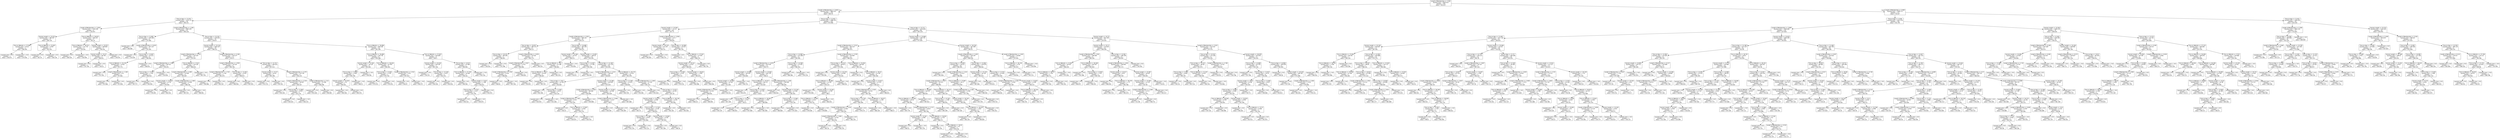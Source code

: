 digraph Tree {
node [shape=box, fontname="helvetica"] ;
edge [fontname="helvetica"] ;
0 [label="Length of Membership <= 3.591\nsquared_error = 6262.812\nsamples = 350\nvalue = 501.617"] ;
1 [label="Length of Membership <= 2.626\nsquared_error = 3681.612\nsamples = 179\nvalue = 449.79"] ;
0 -> 1 [labeldistance=2.5, labelangle=45, headlabel="True"] ;
2 [label="Time on App <= 11.031\nsquared_error = 3120.135\nsamples = 50\nvalue = 390.151"] ;
1 -> 2 ;
3 [label="Length of Membership <= 1.876\nsquared_error = 1318.394\nsamples = 9\nvalue = 316.957"] ;
2 -> 3 ;
4 [label="Session Length <= 33.252\nsquared_error = 386.597\nsamples = 4\nvalue = 284.729"] ;
3 -> 4 ;
5 [label="Time on Website <= 37.468\nsquared_error = 92.62\nsamples = 2\nvalue = 266.295"] ;
4 -> 5 ;
6 [label="squared_error = 0.0\nsamples = 1\nvalue = 256.671"] ;
5 -> 6 ;
7 [label="squared_error = -0.0\nsamples = 1\nvalue = 275.918"] ;
5 -> 7 ;
8 [label="Time on Website <= 35.907\nsquared_error = 0.947\nsamples = 2\nvalue = 303.163"] ;
4 -> 8 ;
9 [label="squared_error = 0.0\nsamples = 1\nvalue = 302.19"] ;
8 -> 9 ;
10 [label="squared_error = 0.0\nsamples = 1\nvalue = 304.136"] ;
8 -> 10 ;
11 [label="Time on Website <= 36.815\nsquared_error = 568.143\nsamples = 5\nvalue = 342.74"] ;
3 -> 11 ;
12 [label="Time on Website <= 36.251\nsquared_error = 121.735\nsamples = 2\nvalue = 319.561"] ;
11 -> 12 ;
13 [label="squared_error = 0.0\nsamples = 1\nvalue = 308.528"] ;
12 -> 13 ;
14 [label="squared_error = -0.0\nsamples = 1\nvalue = 330.594"] ;
12 -> 14 ;
15 [label="Session Length <= 32.971\nsquared_error = 268.804\nsamples = 3\nvalue = 358.192"] ;
11 -> 15 ;
16 [label="Session Length <= 32.21\nsquared_error = 94.705\nsamples = 2\nvalue = 348.051"] ;
15 -> 16 ;
17 [label="squared_error = 0.0\nsamples = 1\nvalue = 357.783"] ;
16 -> 17 ;
18 [label="squared_error = 0.0\nsamples = 1\nvalue = 338.32"] ;
16 -> 18 ;
19 [label="squared_error = 0.0\nsamples = 1\nvalue = 378.474"] ;
15 -> 19 ;
20 [label="Length of Membership <= 1.295\nsquared_error = 2081.493\nsamples = 41\nvalue = 406.218"] ;
2 -> 20 ;
21 [label="Time on App <= 11.883\nsquared_error = 1305.685\nsamples = 6\nvalue = 337.082"] ;
20 -> 21 ;
22 [label="squared_error = 0.0\nsamples = 1\nvalue = 266.086"] ;
21 -> 22 ;
23 [label="Length of Membership <= 0.619\nsquared_error = 357.125\nsamples = 5\nvalue = 351.281"] ;
21 -> 23 ;
24 [label="squared_error = 0.0\nsamples = 1\nvalue = 314.439"] ;
23 -> 24 ;
25 [label="Time on App <= 12.847\nsquared_error = 22.223\nsamples = 4\nvalue = 360.492"] ;
23 -> 25 ;
26 [label="Time on Website <= 35.536\nsquared_error = 0.016\nsamples = 3\nvalue = 357.771"] ;
25 -> 26 ;
27 [label="squared_error = 0.0\nsamples = 1\nvalue = 357.591"] ;
26 -> 27 ;
28 [label="Length of Membership <= 1.184\nsquared_error = 0.0\nsamples = 2\nvalue = 357.861"] ;
26 -> 28 ;
29 [label="squared_error = 0.0\nsamples = 1\nvalue = 357.864"] ;
28 -> 29 ;
30 [label="squared_error = 0.0\nsamples = 1\nvalue = 357.858"] ;
28 -> 30 ;
31 [label="squared_error = 0.0\nsamples = 1\nvalue = 368.655"] ;
25 -> 31 ;
32 [label="Time on App <= 12.218\nsquared_error = 1254.641\nsamples = 35\nvalue = 418.07"] ;
20 -> 32 ;
33 [label="Session Length <= 33.116\nsquared_error = 1065.527\nsamples = 19\nvalue = 398.512"] ;
32 -> 33 ;
34 [label="Length of Membership <= 2.122\nsquared_error = 710.347\nsamples = 8\nvalue = 370.107"] ;
33 -> 34 ;
35 [label="Length of Membership <= 1.966\nsquared_error = 187.611\nsamples = 3\nvalue = 339.255"] ;
34 -> 35 ;
36 [label="Time on App <= 11.837\nsquared_error = 1.301\nsamples = 2\nvalue = 348.918"] ;
35 -> 36 ;
37 [label="squared_error = 0.0\nsamples = 1\nvalue = 347.777"] ;
36 -> 37 ;
38 [label="squared_error = 0.0\nsamples = 1\nvalue = 350.058"] ;
36 -> 38 ;
39 [label="squared_error = -0.0\nsamples = 1\nvalue = 319.929"] ;
35 -> 39 ;
40 [label="Time on Website <= 37.62\nsquared_error = 110.192\nsamples = 5\nvalue = 388.619"] ;
34 -> 40 ;
41 [label="Length of Membership <= 2.289\nsquared_error = 23.904\nsamples = 4\nvalue = 383.847"] ;
40 -> 41 ;
42 [label="Session Length <= 32.619\nsquared_error = 8.759\nsamples = 2\nvalue = 379.456"] ;
41 -> 42 ;
43 [label="squared_error = 0.0\nsamples = 1\nvalue = 376.497"] ;
42 -> 43 ;
44 [label="squared_error = 0.0\nsamples = 1\nvalue = 382.416"] ;
42 -> 44 ;
45 [label="Length of Membership <= 2.485\nsquared_error = 0.494\nsamples = 2\nvalue = 388.238"] ;
41 -> 45 ;
46 [label="squared_error = 0.0\nsamples = 1\nvalue = 387.535"] ;
45 -> 46 ;
47 [label="squared_error = -0.0\nsamples = 1\nvalue = 388.941"] ;
45 -> 47 ;
48 [label="squared_error = -0.0\nsamples = 1\nvalue = 407.705"] ;
40 -> 48 ;
49 [label="Length of Membership <= 2.106\nsquared_error = 310.277\nsamples = 11\nvalue = 419.17"] ;
33 -> 49 ;
50 [label="Length of Membership <= 1.954\nsquared_error = 14.218\nsamples = 4\nvalue = 404.746"] ;
49 -> 50 ;
51 [label="Length of Membership <= 1.722\nsquared_error = 1.192\nsamples = 2\nvalue = 401.075"] ;
50 -> 51 ;
52 [label="squared_error = 0.0\nsamples = 1\nvalue = 399.984"] ;
51 -> 52 ;
53 [label="squared_error = 0.0\nsamples = 1\nvalue = 402.167"] ;
51 -> 53 ;
54 [label="Time on App <= 11.452\nsquared_error = 0.293\nsamples = 2\nvalue = 408.417"] ;
50 -> 54 ;
55 [label="squared_error = 0.0\nsamples = 1\nvalue = 408.958"] ;
54 -> 55 ;
56 [label="squared_error = 0.0\nsamples = 1\nvalue = 407.876"] ;
54 -> 56 ;
57 [label="Time on App <= 11.311\nsquared_error = 292.632\nsamples = 7\nvalue = 427.413"] ;
49 -> 57 ;
58 [label="Session Length <= 33.37\nsquared_error = 63.61\nsamples = 2\nvalue = 405.396"] ;
57 -> 58 ;
59 [label="squared_error = 0.0\nsamples = 1\nvalue = 413.372"] ;
58 -> 59 ;
60 [label="squared_error = 0.0\nsamples = 1\nvalue = 397.421"] ;
58 -> 60 ;
61 [label="Length of Membership <= 2.375\nsquared_error = 112.792\nsamples = 5\nvalue = 436.219"] ;
57 -> 61 ;
62 [label="Length of Membership <= 2.154\nsquared_error = 18.497\nsamples = 3\nvalue = 428.167"] ;
61 -> 62 ;
63 [label="squared_error = 0.0\nsamples = 1\nvalue = 434.144"] ;
62 -> 63 ;
64 [label="Time on App <= 11.882\nsquared_error = 0.952\nsamples = 2\nvalue = 425.179"] ;
62 -> 64 ;
65 [label="squared_error = 0.0\nsamples = 1\nvalue = 424.203"] ;
64 -> 65 ;
66 [label="squared_error = -0.0\nsamples = 1\nvalue = 426.155"] ;
64 -> 66 ;
67 [label="Length of Membership <= 2.52\nsquared_error = 11.096\nsamples = 2\nvalue = 448.298"] ;
61 -> 67 ;
68 [label="squared_error = 0.0\nsamples = 1\nvalue = 451.629"] ;
67 -> 68 ;
69 [label="squared_error = 0.0\nsamples = 1\nvalue = 444.967"] ;
67 -> 69 ;
70 [label="Time on Website <= 36.896\nsquared_error = 485.638\nsamples = 16\nvalue = 441.294"] ;
32 -> 70 ;
71 [label="Time on Website <= 36.489\nsquared_error = 156.778\nsamples = 8\nvalue = 454.288"] ;
70 -> 71 ;
72 [label="Session Length <= 33.344\nsquared_error = 18.124\nsamples = 4\nvalue = 443.483"] ;
71 -> 72 ;
73 [label="Time on App <= 13.063\nsquared_error = 2.992\nsamples = 3\nvalue = 445.784"] ;
72 -> 73 ;
74 [label="Session Length <= 32.419\nsquared_error = 0.0\nsamples = 2\nvalue = 444.561"] ;
73 -> 74 ;
75 [label="squared_error = 0.0\nsamples = 1\nvalue = 444.546"] ;
74 -> 75 ;
76 [label="squared_error = 0.0\nsamples = 1\nvalue = 444.576"] ;
74 -> 76 ;
77 [label="squared_error = -0.0\nsamples = 1\nvalue = 448.23"] ;
73 -> 77 ;
78 [label="squared_error = -0.0\nsamples = 1\nvalue = 436.581"] ;
72 -> 78 ;
79 [label="Time on Website <= 36.636\nsquared_error = 61.943\nsamples = 4\nvalue = 465.093"] ;
71 -> 79 ;
80 [label="Time on App <= 13.026\nsquared_error = 5.334\nsamples = 2\nvalue = 472.762"] ;
79 -> 80 ;
81 [label="squared_error = 0.0\nsamples = 1\nvalue = 475.072"] ;
80 -> 81 ;
82 [label="squared_error = 0.0\nsamples = 1\nvalue = 470.453"] ;
80 -> 82 ;
83 [label="Length of Membership <= 2.352\nsquared_error = 0.91\nsamples = 2\nvalue = 457.423"] ;
79 -> 83 ;
84 [label="squared_error = 0.0\nsamples = 1\nvalue = 456.47"] ;
83 -> 84 ;
85 [label="squared_error = -0.0\nsamples = 1\nvalue = 458.377"] ;
83 -> 85 ;
86 [label="Time on Website <= 37.403\nsquared_error = 476.809\nsamples = 8\nvalue = 428.3"] ;
70 -> 86 ;
87 [label="Session Length <= 32.078\nsquared_error = 476.387\nsamples = 3\nvalue = 407.146"] ;
86 -> 87 ;
88 [label="squared_error = 0.0\nsamples = 1\nvalue = 376.337"] ;
87 -> 88 ;
89 [label="Time on App <= 12.326\nsquared_error = 2.672\nsamples = 2\nvalue = 422.551"] ;
87 -> 89 ;
90 [label="squared_error = 0.0\nsamples = 1\nvalue = 424.185"] ;
89 -> 90 ;
91 [label="squared_error = 0.0\nsamples = 1\nvalue = 420.916"] ;
89 -> 91 ;
92 [label="Time on App <= 14.19\nsquared_error = 47.484\nsamples = 5\nvalue = 440.992"] ;
86 -> 92 ;
93 [label="Time on Website <= 37.704\nsquared_error = 19.284\nsamples = 4\nvalue = 438.161"] ;
92 -> 93 ;
94 [label="squared_error = 0.0\nsamples = 1\nvalue = 444.582"] ;
93 -> 94 ;
95 [label="Session Length <= 33.81\nsquared_error = 7.388\nsamples = 3\nvalue = 436.021"] ;
93 -> 95 ;
96 [label="Time on App <= 13.522\nsquared_error = 1.637\nsamples = 2\nvalue = 437.795"] ;
95 -> 96 ;
97 [label="squared_error = 0.0\nsamples = 1\nvalue = 436.516"] ;
96 -> 97 ;
98 [label="squared_error = -0.0\nsamples = 1\nvalue = 439.075"] ;
96 -> 98 ;
99 [label="squared_error = 0.0\nsamples = 1\nvalue = 432.472"] ;
95 -> 99 ;
100 [label="squared_error = -0.0\nsamples = 1\nvalue = 452.316"] ;
92 -> 100 ;
101 [label="Time on App <= 11.651\nsquared_error = 1986.281\nsamples = 129\nvalue = 472.906"] ;
1 -> 101 ;
102 [label="Session Length <= 33.592\nsquared_error = 731.41\nsamples = 40\nvalue = 427.71"] ;
101 -> 102 ;
103 [label="Length of Membership <= 2.923\nsquared_error = 568.102\nsamples = 32\nvalue = 420.137"] ;
102 -> 103 ;
104 [label="Time on App <= 10.873\nsquared_error = 366.723\nsamples = 6\nvalue = 390.517"] ;
103 -> 104 ;
105 [label="Time on App <= 10.315\nsquared_error = 88.199\nsamples = 2\nvalue = 366.007"] ;
104 -> 105 ;
106 [label="squared_error = 0.0\nsamples = 1\nvalue = 356.616"] ;
105 -> 106 ;
107 [label="squared_error = 0.0\nsamples = 1\nvalue = 375.398"] ;
105 -> 107 ;
108 [label="Length of Membership <= 2.874\nsquared_error = 55.416\nsamples = 4\nvalue = 402.773"] ;
104 -> 108 ;
109 [label="Length of Membership <= 2.827\nsquared_error = 2.551\nsamples = 3\nvalue = 406.996"] ;
108 -> 109 ;
110 [label="Length of Membership <= 2.782\nsquared_error = 0.291\nsamples = 2\nvalue = 408.081"] ;
109 -> 110 ;
111 [label="squared_error = 0.0\nsamples = 1\nvalue = 408.62"] ;
110 -> 111 ;
112 [label="squared_error = -0.0\nsamples = 1\nvalue = 407.542"] ;
110 -> 112 ;
113 [label="squared_error = 0.0\nsamples = 1\nvalue = 404.825"] ;
109 -> 113 ;
114 [label="squared_error = 0.0\nsamples = 1\nvalue = 390.103"] ;
108 -> 114 ;
115 [label="Time on App <= 10.488\nsquared_error = 365.393\nsamples = 26\nvalue = 426.972"] ;
103 -> 115 ;
116 [label="Session Length <= 33.166\nsquared_error = 74.572\nsamples = 4\nvalue = 398.213"] ;
115 -> 116 ;
117 [label="Time on Website <= 38.7\nsquared_error = 31.198\nsamples = 3\nvalue = 394.083"] ;
116 -> 117 ;
118 [label="Time on Website <= 36.6\nsquared_error = 10.563\nsamples = 2\nvalue = 390.607"] ;
117 -> 118 ;
119 [label="squared_error = 0.0\nsamples = 1\nvalue = 393.857"] ;
118 -> 119 ;
120 [label="squared_error = 0.0\nsamples = 1\nvalue = 387.357"] ;
118 -> 120 ;
121 [label="squared_error = 0.0\nsamples = 1\nvalue = 401.033"] ;
117 -> 121 ;
122 [label="squared_error = -0.0\nsamples = 1\nvalue = 410.603"] ;
116 -> 122 ;
123 [label="Session Length <= 31.605\nsquared_error = 240.54\nsamples = 22\nvalue = 432.201"] ;
115 -> 123 ;
124 [label="Time on App <= 11.097\nsquared_error = 77.196\nsamples = 2\nvalue = 401.284"] ;
123 -> 124 ;
125 [label="squared_error = 0.0\nsamples = 1\nvalue = 410.07"] ;
124 -> 125 ;
126 [label="squared_error = 0.0\nsamples = 1\nvalue = 392.497"] ;
124 -> 126 ;
127 [label="Time on App <= 11.109\nsquared_error = 151.724\nsamples = 20\nvalue = 435.293"] ;
123 -> 127 ;
128 [label="Length of Membership <= 3.251\nsquared_error = 136.432\nsamples = 10\nvalue = 428.607"] ;
127 -> 128 ;
129 [label="Time on App <= 10.8\nsquared_error = 15.585\nsamples = 3\nvalue = 416.867"] ;
128 -> 129 ;
130 [label="squared_error = 0.0\nsamples = 1\nvalue = 422.369"] ;
129 -> 130 ;
131 [label="Time on App <= 11.002\nsquared_error = 0.672\nsamples = 2\nvalue = 414.116"] ;
129 -> 131 ;
132 [label="squared_error = 0.0\nsamples = 1\nvalue = 414.935"] ;
131 -> 132 ;
133 [label="squared_error = -0.0\nsamples = 1\nvalue = 413.296"] ;
131 -> 133 ;
134 [label="Session Length <= 32.399\nsquared_error = 103.829\nsamples = 7\nvalue = 433.639"] ;
128 -> 134 ;
135 [label="Length of Membership <= 3.561\nsquared_error = 64.408\nsamples = 4\nvalue = 426.896"] ;
134 -> 135 ;
136 [label="Length of Membership <= 3.46\nsquared_error = 9.59\nsamples = 3\nvalue = 422.529"] ;
135 -> 136 ;
137 [label="squared_error = 0.0\nsamples = 1\nvalue = 418.15"] ;
136 -> 137 ;
138 [label="Time on Website <= 37.847\nsquared_error = 0.002\nsamples = 2\nvalue = 424.719"] ;
136 -> 138 ;
139 [label="squared_error = 0.0\nsamples = 1\nvalue = 424.675"] ;
138 -> 139 ;
140 [label="squared_error = -0.0\nsamples = 1\nvalue = 424.763"] ;
138 -> 140 ;
141 [label="squared_error = -0.0\nsamples = 1\nvalue = 439.998"] ;
135 -> 141 ;
142 [label="Session Length <= 33.441\nsquared_error = 14.946\nsamples = 3\nvalue = 442.629"] ;
134 -> 142 ;
143 [label="Length of Membership <= 3.449\nsquared_error = 3.227\nsamples = 2\nvalue = 440.1"] ;
142 -> 143 ;
144 [label="squared_error = 0.0\nsamples = 1\nvalue = 438.304"] ;
143 -> 144 ;
145 [label="squared_error = 0.0\nsamples = 1\nvalue = 441.897"] ;
143 -> 145 ;
146 [label="squared_error = -0.0\nsamples = 1\nvalue = 447.688"] ;
142 -> 146 ;
147 [label="Time on Website <= 36.774\nsquared_error = 77.615\nsamples = 10\nvalue = 441.979"] ;
127 -> 147 ;
148 [label="Time on App <= 11.549\nsquared_error = 15.025\nsamples = 2\nvalue = 428.605"] ;
147 -> 148 ;
149 [label="squared_error = 0.0\nsamples = 1\nvalue = 424.729"] ;
148 -> 149 ;
150 [label="squared_error = 0.0\nsamples = 1\nvalue = 432.481"] ;
148 -> 150 ;
151 [label="Length of Membership <= 2.945\nsquared_error = 37.367\nsamples = 8\nvalue = 445.323"] ;
147 -> 151 ;
152 [label="squared_error = 0.0\nsamples = 1\nvalue = 431.618"] ;
151 -> 152 ;
153 [label="Time on App <= 11.611\nsquared_error = 12.041\nsamples = 7\nvalue = 447.28"] ;
151 -> 153 ;
154 [label="Session Length <= 32.073\nsquared_error = 6.008\nsamples = 5\nvalue = 449.032"] ;
153 -> 154 ;
155 [label="squared_error = 0.0\nsamples = 1\nvalue = 445.75"] ;
154 -> 155 ;
156 [label="Time on App <= 11.528\nsquared_error = 4.144\nsamples = 4\nvalue = 449.852"] ;
154 -> 156 ;
157 [label="Time on App <= 11.348\nsquared_error = 0.075\nsamples = 2\nvalue = 451.849"] ;
156 -> 157 ;
158 [label="squared_error = 0.0\nsamples = 1\nvalue = 451.576"] ;
157 -> 158 ;
159 [label="squared_error = 0.0\nsamples = 1\nvalue = 452.123"] ;
157 -> 159 ;
160 [label="Session Length <= 32.682\nsquared_error = 0.236\nsamples = 2\nvalue = 447.855"] ;
156 -> 160 ;
161 [label="squared_error = 0.0\nsamples = 1\nvalue = 447.369"] ;
160 -> 161 ;
162 [label="squared_error = 0.0\nsamples = 1\nvalue = 448.34"] ;
160 -> 162 ;
163 [label="Time on Website <= 38.138\nsquared_error = 0.291\nsamples = 2\nvalue = 442.902"] ;
153 -> 163 ;
164 [label="squared_error = 0.0\nsamples = 1\nvalue = 442.363"] ;
163 -> 164 ;
165 [label="squared_error = 0.0\nsamples = 1\nvalue = 443.442"] ;
163 -> 165 ;
166 [label="Length of Membership <= 3.056\nsquared_error = 237.7\nsamples = 8\nvalue = 458.001"] ;
102 -> 166 ;
167 [label="Session Length <= 34.119\nsquared_error = 63.139\nsamples = 2\nvalue = 434.721"] ;
166 -> 167 ;
168 [label="squared_error = 0.0\nsamples = 1\nvalue = 442.667"] ;
167 -> 168 ;
169 [label="squared_error = 0.0\nsamples = 1\nvalue = 426.775"] ;
167 -> 169 ;
170 [label="Time on App <= 10.588\nsquared_error = 55.023\nsamples = 6\nvalue = 465.761"] ;
166 -> 170 ;
171 [label="squared_error = 0.0\nsamples = 1\nvalue = 453.17"] ;
170 -> 171 ;
172 [label="Time on Website <= 37.562\nsquared_error = 27.978\nsamples = 5\nvalue = 468.279"] ;
170 -> 172 ;
173 [label="Session Length <= 34.521\nsquared_error = 21.817\nsamples = 4\nvalue = 469.901"] ;
172 -> 173 ;
174 [label="Time on App <= 11.064\nsquared_error = 0.161\nsamples = 2\nvalue = 474.131"] ;
173 -> 174 ;
175 [label="squared_error = 0.0\nsamples = 1\nvalue = 473.729"] ;
174 -> 175 ;
176 [label="squared_error = -0.0\nsamples = 1\nvalue = 474.532"] ;
174 -> 176 ;
177 [label="Session Length <= 34.652\nsquared_error = 7.695\nsamples = 2\nvalue = 465.672"] ;
173 -> 177 ;
178 [label="squared_error = 0.0\nsamples = 1\nvalue = 462.898"] ;
177 -> 178 ;
179 [label="squared_error = 0.0\nsamples = 1\nvalue = 468.446"] ;
177 -> 179 ;
180 [label="squared_error = 0.0\nsamples = 1\nvalue = 461.791"] ;
172 -> 180 ;
181 [label="Time on App <= 12.711\nsquared_error = 1219.604\nsamples = 89\nvalue = 493.219"] ;
101 -> 181 ;
182 [label="Session Length <= 33.068\nsquared_error = 769.776\nsamples = 56\nvalue = 477.847"] ;
181 -> 182 ;
183 [label="Length of Membership <= 3.212\nsquared_error = 641.917\nsamples = 30\nvalue = 462.973"] ;
182 -> 183 ;
184 [label="Time on App <= 12.484\nsquared_error = 573.286\nsamples = 15\nvalue = 445.442"] ;
183 -> 184 ;
185 [label="Length of Membership <= 2.879\nsquared_error = 415.039\nsamples = 13\nvalue = 439.777"] ;
184 -> 185 ;
186 [label="Session Length <= 33.048\nsquared_error = 195.407\nsamples = 4\nvalue = 420.804"] ;
185 -> 186 ;
187 [label="Session Length <= 32.704\nsquared_error = 47.007\nsamples = 3\nvalue = 413.497"] ;
186 -> 187 ;
188 [label="Length of Membership <= 2.839\nsquared_error = 0.193\nsamples = 2\nvalue = 408.656"] ;
187 -> 188 ;
189 [label="squared_error = 0.0\nsamples = 1\nvalue = 408.217"] ;
188 -> 189 ;
190 [label="squared_error = 0.0\nsamples = 1\nvalue = 409.095"] ;
188 -> 190 ;
191 [label="squared_error = -0.0\nsamples = 1\nvalue = 423.18"] ;
187 -> 191 ;
192 [label="squared_error = -0.0\nsamples = 1\nvalue = 442.723"] ;
186 -> 192 ;
193 [label="Session Length <= 32.062\nsquared_error = 281.539\nsamples = 9\nvalue = 448.21"] ;
185 -> 193 ;
194 [label="Time on Website <= 35.917\nsquared_error = 69.151\nsamples = 4\nvalue = 433.467"] ;
193 -> 194 ;
195 [label="squared_error = 0.0\nsamples = 1\nvalue = 423.471"] ;
194 -> 195 ;
196 [label="Time on App <= 11.955\nsquared_error = 47.785\nsamples = 3\nvalue = 436.8"] ;
194 -> 196 ;
197 [label="squared_error = 0.0\nsamples = 1\nvalue = 427.199"] ;
196 -> 197 ;
198 [label="Time on App <= 12.279\nsquared_error = 2.551\nsamples = 2\nvalue = 441.6"] ;
196 -> 198 ;
199 [label="squared_error = 0.0\nsamples = 1\nvalue = 443.197"] ;
198 -> 199 ;
200 [label="squared_error = -0.0\nsamples = 1\nvalue = 440.003"] ;
198 -> 200 ;
201 [label="Length of Membership <= 2.98\nsquared_error = 138.468\nsamples = 5\nvalue = 460.004"] ;
193 -> 201 ;
202 [label="squared_error = 0.0\nsamples = 1\nvalue = 438.418"] ;
201 -> 202 ;
203 [label="Session Length <= 32.342\nsquared_error = 27.466\nsamples = 4\nvalue = 465.401"] ;
201 -> 203 ;
204 [label="Time on Website <= 36.063\nsquared_error = 7.945\nsamples = 2\nvalue = 460.666"] ;
203 -> 204 ;
205 [label="squared_error = 0.0\nsamples = 1\nvalue = 457.848"] ;
204 -> 205 ;
206 [label="squared_error = -0.0\nsamples = 1\nvalue = 463.485"] ;
204 -> 206 ;
207 [label="Time on App <= 11.946\nsquared_error = 2.153\nsamples = 2\nvalue = 470.136"] ;
203 -> 207 ;
208 [label="squared_error = 0.0\nsamples = 1\nvalue = 468.668"] ;
207 -> 208 ;
209 [label="squared_error = 0.0\nsamples = 1\nvalue = 471.603"] ;
207 -> 209 ;
210 [label="Time on App <= 12.548\nsquared_error = 37.505\nsamples = 2\nvalue = 482.263"] ;
184 -> 210 ;
211 [label="squared_error = 0.0\nsamples = 1\nvalue = 488.388"] ;
210 -> 211 ;
212 [label="squared_error = -0.0\nsamples = 1\nvalue = 476.139"] ;
210 -> 212 ;
213 [label="Length of Membership <= 3.378\nsquared_error = 95.904\nsamples = 15\nvalue = 480.503"] ;
183 -> 213 ;
214 [label="Time on App <= 12.213\nsquared_error = 60.873\nsamples = 6\nvalue = 473.582"] ;
213 -> 214 ;
215 [label="squared_error = 0.0\nsamples = 1\nvalue = 459.285"] ;
214 -> 215 ;
216 [label="Session Length <= 32.579\nsquared_error = 23.992\nsamples = 5\nvalue = 476.441"] ;
214 -> 216 ;
217 [label="Time on Website <= 36.066\nsquared_error = 12.281\nsamples = 4\nvalue = 478.323"] ;
216 -> 217 ;
218 [label="squared_error = 0.0\nsamples = 1\nvalue = 472.992"] ;
217 -> 218 ;
219 [label="Session Length <= 32.262\nsquared_error = 3.744\nsamples = 3\nvalue = 480.1"] ;
217 -> 219 ;
220 [label="Time on Website <= 37.956\nsquared_error = 0.023\nsamples = 2\nvalue = 478.735"] ;
219 -> 220 ;
221 [label="squared_error = 0.0\nsamples = 1\nvalue = 478.584"] ;
220 -> 221 ;
222 [label="squared_error = -0.0\nsamples = 1\nvalue = 478.885"] ;
220 -> 222 ;
223 [label="squared_error = -0.0\nsamples = 1\nvalue = 482.831"] ;
219 -> 223 ;
224 [label="squared_error = -0.0\nsamples = 1\nvalue = 468.914"] ;
216 -> 224 ;
225 [label="Time on Website <= 35.956\nsquared_error = 66.028\nsamples = 9\nvalue = 485.118"] ;
213 -> 225 ;
226 [label="squared_error = 0.0\nsamples = 1\nvalue = 497.39"] ;
225 -> 226 ;
227 [label="Time on Website <= 36.52\nsquared_error = 53.104\nsamples = 8\nvalue = 483.584"] ;
225 -> 227 ;
228 [label="squared_error = 0.0\nsamples = 1\nvalue = 469.311"] ;
227 -> 228 ;
229 [label="Session Length <= 32.817\nsquared_error = 27.431\nsamples = 7\nvalue = 485.623"] ;
227 -> 229 ;
230 [label="Length of Membership <= 3.529\nsquared_error = 8.355\nsamples = 6\nvalue = 483.785"] ;
229 -> 230 ;
231 [label="Time on App <= 12.139\nsquared_error = 3.142\nsamples = 4\nvalue = 482.069"] ;
230 -> 231 ;
232 [label="Length of Membership <= 3.516\nsquared_error = 0.463\nsamples = 3\nvalue = 483.034"] ;
231 -> 232 ;
233 [label="Length of Membership <= 3.461\nsquared_error = 0.101\nsamples = 2\nvalue = 483.478"] ;
232 -> 233 ;
234 [label="squared_error = 0.0\nsamples = 1\nvalue = 483.16"] ;
233 -> 234 ;
235 [label="squared_error = 0.0\nsamples = 1\nvalue = 483.797"] ;
233 -> 235 ;
236 [label="squared_error = 0.0\nsamples = 1\nvalue = 482.145"] ;
232 -> 236 ;
237 [label="squared_error = 0.0\nsamples = 1\nvalue = 479.173"] ;
231 -> 237 ;
238 [label="Time on Website <= 36.677\nsquared_error = 1.109\nsamples = 2\nvalue = 487.217"] ;
230 -> 238 ;
239 [label="squared_error = 0.0\nsamples = 1\nvalue = 486.164"] ;
238 -> 239 ;
240 [label="squared_error = -0.0\nsamples = 1\nvalue = 488.27"] ;
238 -> 240 ;
241 [label="squared_error = 0.0\nsamples = 1\nvalue = 496.651"] ;
229 -> 241 ;
242 [label="Session Length <= 34.536\nsquared_error = 367.449\nsamples = 26\nvalue = 495.01"] ;
182 -> 242 ;
243 [label="Length of Membership <= 3.205\nsquared_error = 150.347\nsamples = 23\nvalue = 489.528"] ;
242 -> 243 ;
244 [label="Time on App <= 11.859\nsquared_error = 110.25\nsamples = 16\nvalue = 485.401"] ;
243 -> 244 ;
245 [label="squared_error = 0.0\nsamples = 1\nvalue = 461.628"] ;
244 -> 245 ;
246 [label="Length of Membership <= 3.101\nsquared_error = 77.413\nsamples = 15\nvalue = 486.986"] ;
244 -> 246 ;
247 [label="Length of Membership <= 2.937\nsquared_error = 47.015\nsamples = 12\nvalue = 489.993"] ;
246 -> 247 ;
248 [label="Time on Website <= 38.582\nsquared_error = 54.479\nsamples = 7\nvalue = 486.903"] ;
247 -> 248 ;
249 [label="Time on Website <= 35.936\nsquared_error = 40.42\nsamples = 6\nvalue = 485.085"] ;
248 -> 249 ;
250 [label="squared_error = 0.0\nsamples = 1\nvalue = 497.779"] ;
249 -> 250 ;
251 [label="Length of Membership <= 2.717\nsquared_error = 9.833\nsamples = 5\nvalue = 482.546"] ;
249 -> 251 ;
252 [label="Session Length <= 33.587\nsquared_error = 2.044\nsamples = 2\nvalue = 485.95"] ;
251 -> 252 ;
253 [label="squared_error = 0.0\nsamples = 1\nvalue = 484.52"] ;
252 -> 253 ;
254 [label="squared_error = -0.0\nsamples = 1\nvalue = 487.379"] ;
252 -> 254 ;
255 [label="Time on Website <= 36.401\nsquared_error = 2.155\nsamples = 3\nvalue = 480.277"] ;
251 -> 255 ;
256 [label="squared_error = 0.0\nsamples = 1\nvalue = 482.354"] ;
255 -> 256 ;
257 [label="Time on Website <= 36.95\nsquared_error = 0.0\nsamples = 2\nvalue = 479.239"] ;
255 -> 257 ;
258 [label="squared_error = 0.0\nsamples = 1\nvalue = 479.231"] ;
257 -> 258 ;
259 [label="squared_error = 0.0\nsamples = 1\nvalue = 479.247"] ;
257 -> 259 ;
260 [label="squared_error = 0.0\nsamples = 1\nvalue = 497.812"] ;
248 -> 260 ;
261 [label="Time on Website <= 36.213\nsquared_error = 4.494\nsamples = 5\nvalue = 494.318"] ;
247 -> 261 ;
262 [label="Time on App <= 12.195\nsquared_error = 1.308\nsamples = 2\nvalue = 496.443"] ;
261 -> 262 ;
263 [label="squared_error = 0.0\nsamples = 1\nvalue = 495.299"] ;
262 -> 263 ;
264 [label="squared_error = 0.0\nsamples = 1\nvalue = 497.587"] ;
262 -> 264 ;
265 [label="Session Length <= 34.142\nsquared_error = 1.601\nsamples = 3\nvalue = 492.901"] ;
261 -> 265 ;
266 [label="Time on Website <= 36.419\nsquared_error = 1.667\nsamples = 2\nvalue = 493.396"] ;
265 -> 266 ;
267 [label="squared_error = 0.0\nsamples = 1\nvalue = 492.105"] ;
266 -> 267 ;
268 [label="squared_error = 0.0\nsamples = 1\nvalue = 494.687"] ;
266 -> 268 ;
269 [label="squared_error = -0.0\nsamples = 1\nvalue = 491.912"] ;
265 -> 269 ;
270 [label="Time on Website <= 37.887\nsquared_error = 18.17\nsamples = 3\nvalue = 474.958"] ;
246 -> 270 ;
271 [label="Length of Membership <= 3.184\nsquared_error = 3.946\nsamples = 2\nvalue = 477.746"] ;
270 -> 271 ;
272 [label="squared_error = 0.0\nsamples = 1\nvalue = 475.759"] ;
271 -> 272 ;
273 [label="squared_error = 0.0\nsamples = 1\nvalue = 479.732"] ;
271 -> 273 ;
274 [label="squared_error = 0.0\nsamples = 1\nvalue = 469.383"] ;
270 -> 274 ;
275 [label="Time on App <= 11.826\nsquared_error = 114.079\nsamples = 7\nvalue = 498.961"] ;
243 -> 275 ;
276 [label="Session Length <= 33.159\nsquared_error = 16.126\nsamples = 2\nvalue = 483.631"] ;
275 -> 276 ;
277 [label="squared_error = 0.0\nsamples = 1\nvalue = 487.646"] ;
276 -> 277 ;
278 [label="squared_error = -0.0\nsamples = 1\nvalue = 479.615"] ;
276 -> 278 ;
279 [label="Time on App <= 11.931\nsquared_error = 21.642\nsamples = 5\nvalue = 505.094"] ;
275 -> 279 ;
280 [label="Length of Membership <= 3.292\nsquared_error = 3.058\nsamples = 2\nvalue = 500.384"] ;
279 -> 280 ;
281 [label="squared_error = 0.0\nsamples = 1\nvalue = 498.636"] ;
280 -> 281 ;
282 [label="squared_error = 0.0\nsamples = 1\nvalue = 502.133"] ;
280 -> 282 ;
283 [label="Session Length <= 33.825\nsquared_error = 9.389\nsamples = 3\nvalue = 508.233"] ;
279 -> 283 ;
284 [label="Time on Website <= 36.518\nsquared_error = 0.091\nsamples = 2\nvalue = 506.074"] ;
283 -> 284 ;
285 [label="squared_error = 0.0\nsamples = 1\nvalue = 506.376"] ;
284 -> 285 ;
286 [label="squared_error = 0.0\nsamples = 1\nvalue = 505.771"] ;
284 -> 286 ;
287 [label="squared_error = 0.0\nsamples = 1\nvalue = 512.553"] ;
283 -> 287 ;
288 [label="Length of Membership <= 3.443\nsquared_error = 34.865\nsamples = 3\nvalue = 537.041"] ;
242 -> 288 ;
289 [label="Time on Website <= 36.728\nsquared_error = 4.39\nsamples = 2\nvalue = 541.037"] ;
288 -> 289 ;
290 [label="squared_error = 0.0\nsamples = 1\nvalue = 538.942"] ;
289 -> 290 ;
291 [label="squared_error = -0.0\nsamples = 1\nvalue = 543.133"] ;
289 -> 291 ;
292 [label="squared_error = -0.0\nsamples = 1\nvalue = 529.049"] ;
288 -> 292 ;
293 [label="Session Length <= 32.75\nsquared_error = 901.599\nsamples = 33\nvalue = 519.303"] ;
181 -> 293 ;
294 [label="Session Length <= 32.11\nsquared_error = 333.814\nsamples = 14\nvalue = 494.509"] ;
293 -> 294 ;
295 [label="Length of Membership <= 3.391\nsquared_error = 196.464\nsamples = 6\nvalue = 480.526"] ;
294 -> 295 ;
296 [label="Time on Website <= 37.697\nsquared_error = 29.935\nsamples = 3\nvalue = 468.229"] ;
295 -> 296 ;
297 [label="Time on Website <= 36.757\nsquared_error = 7.787\nsamples = 2\nvalue = 464.711"] ;
296 -> 297 ;
298 [label="squared_error = 0.0\nsamples = 1\nvalue = 467.502"] ;
297 -> 298 ;
299 [label="squared_error = 0.0\nsamples = 1\nvalue = 461.921"] ;
297 -> 299 ;
300 [label="squared_error = -0.0\nsamples = 1\nvalue = 475.263"] ;
296 -> 300 ;
301 [label="Time on Website <= 36.568\nsquared_error = 60.534\nsamples = 3\nvalue = 492.824"] ;
295 -> 301 ;
302 [label="squared_error = 0.0\nsamples = 1\nvalue = 503.388"] ;
301 -> 302 ;
303 [label="Time on App <= 13.063\nsquared_error = 7.101\nsamples = 2\nvalue = 487.542"] ;
301 -> 303 ;
304 [label="squared_error = 0.0\nsamples = 1\nvalue = 484.877"] ;
303 -> 304 ;
305 [label="squared_error = -0.0\nsamples = 1\nvalue = 490.207"] ;
303 -> 305 ;
306 [label="Time on App <= 13.581\nsquared_error = 180.199\nsamples = 8\nvalue = 504.997"] ;
294 -> 306 ;
307 [label="Length of Membership <= 3.041\nsquared_error = 100.892\nsamples = 7\nvalue = 501.373"] ;
306 -> 307 ;
308 [label="Session Length <= 32.417\nsquared_error = 8.03\nsamples = 3\nvalue = 490.544"] ;
307 -> 308 ;
309 [label="squared_error = 0.0\nsamples = 1\nvalue = 486.839"] ;
308 -> 309 ;
310 [label="Time on Website <= 38.279\nsquared_error = 1.75\nsamples = 2\nvalue = 492.396"] ;
308 -> 310 ;
311 [label="squared_error = 0.0\nsamples = 1\nvalue = 493.719"] ;
310 -> 311 ;
312 [label="squared_error = -0.0\nsamples = 1\nvalue = 491.073"] ;
310 -> 312 ;
313 [label="Session Length <= 32.487\nsquared_error = 16.622\nsamples = 4\nvalue = 509.495"] ;
307 -> 313 ;
314 [label="Session Length <= 32.405\nsquared_error = 13.103\nsamples = 3\nvalue = 507.99"] ;
313 -> 314 ;
315 [label="Length of Membership <= 3.284\nsquared_error = 2.573\nsamples = 2\nvalue = 510.376"] ;
314 -> 315 ;
316 [label="squared_error = 0.0\nsamples = 1\nvalue = 511.98"] ;
315 -> 316 ;
317 [label="squared_error = 0.0\nsamples = 1\nvalue = 508.772"] ;
315 -> 317 ;
318 [label="squared_error = 0.0\nsamples = 1\nvalue = 503.217"] ;
314 -> 318 ;
319 [label="squared_error = -0.0\nsamples = 1\nvalue = 514.01"] ;
313 -> 319 ;
320 [label="squared_error = 0.0\nsamples = 1\nvalue = 530.362"] ;
306 -> 320 ;
321 [label="Length of Membership <= 3.031\nsquared_error = 533.252\nsamples = 19\nvalue = 537.572"] ;
293 -> 321 ;
322 [label="Time on App <= 13.518\nsquared_error = 172.144\nsamples = 6\nvalue = 510.291"] ;
321 -> 322 ;
323 [label="Time on App <= 13.123\nsquared_error = 48.38\nsamples = 4\nvalue = 501.973"] ;
322 -> 323 ;
324 [label="Time on App <= 13.06\nsquared_error = 4.695\nsamples = 2\nvalue = 495.347"] ;
323 -> 324 ;
325 [label="squared_error = 0.0\nsamples = 1\nvalue = 493.18"] ;
324 -> 325 ;
326 [label="squared_error = 0.0\nsamples = 1\nvalue = 497.514"] ;
324 -> 326 ;
327 [label="Time on Website <= 37.187\nsquared_error = 4.255\nsamples = 2\nvalue = 508.599"] ;
323 -> 327 ;
328 [label="squared_error = 0.0\nsamples = 1\nvalue = 506.536"] ;
327 -> 328 ;
329 [label="squared_error = -0.0\nsamples = 1\nvalue = 510.662"] ;
327 -> 329 ;
330 [label="Length of Membership <= 2.796\nsquared_error = 4.535\nsamples = 2\nvalue = 526.927"] ;
322 -> 330 ;
331 [label="squared_error = 0.0\nsamples = 1\nvalue = 529.057"] ;
330 -> 331 ;
332 [label="squared_error = 0.0\nsamples = 1\nvalue = 524.798"] ;
330 -> 332 ;
333 [label="Session Length <= 34.078\nsquared_error = 197.876\nsamples = 13\nvalue = 550.163"] ;
321 -> 333 ;
334 [label="Time on App <= 12.848\nsquared_error = 42.354\nsamples = 9\nvalue = 543.128"] ;
333 -> 334 ;
335 [label="squared_error = 0.0\nsamples = 1\nvalue = 527.784"] ;
334 -> 335 ;
336 [label="Time on App <= 13.423\nsquared_error = 14.54\nsamples = 8\nvalue = 545.046"] ;
334 -> 336 ;
337 [label="Session Length <= 34.01\nsquared_error = 8.596\nsamples = 6\nvalue = 543.424"] ;
336 -> 337 ;
338 [label="Time on App <= 12.965\nsquared_error = 5.906\nsamples = 5\nvalue = 542.567"] ;
337 -> 338 ;
339 [label="Time on Website <= 38.304\nsquared_error = 9.595\nsamples = 2\nvalue = 544.093"] ;
338 -> 339 ;
340 [label="squared_error = 0.0\nsamples = 1\nvalue = 547.191"] ;
339 -> 340 ;
341 [label="squared_error = 0.0\nsamples = 1\nvalue = 540.996"] ;
339 -> 341 ;
342 [label="Session Length <= 32.874\nsquared_error = 0.859\nsamples = 3\nvalue = 541.549"] ;
338 -> 342 ;
343 [label="squared_error = 0.0\nsamples = 1\nvalue = 540.263"] ;
342 -> 343 ;
344 [label="Time on Website <= 37.57\nsquared_error = 0.048\nsamples = 2\nvalue = 542.192"] ;
342 -> 344 ;
345 [label="squared_error = 0.0\nsamples = 1\nvalue = 542.412"] ;
344 -> 345 ;
346 [label="squared_error = 0.0\nsamples = 1\nvalue = 541.972"] ;
344 -> 346 ;
347 [label="squared_error = -0.0\nsamples = 1\nvalue = 547.71"] ;
337 -> 347 ;
348 [label="Time on App <= 13.492\nsquared_error = 0.815\nsamples = 2\nvalue = 549.911"] ;
336 -> 348 ;
349 [label="squared_error = 0.0\nsamples = 1\nvalue = 549.008"] ;
348 -> 349 ;
350 [label="squared_error = -0.0\nsamples = 1\nvalue = 550.813"] ;
348 -> 350 ;
351 [label="Time on App <= 12.804\nsquared_error = 185.839\nsamples = 4\nvalue = 565.993"] ;
333 -> 351 ;
352 [label="squared_error = 0.0\nsamples = 1\nvalue = 548.28"] ;
351 -> 352 ;
353 [label="Session Length <= 34.224\nsquared_error = 108.342\nsamples = 3\nvalue = 571.898"] ;
351 -> 353 ;
354 [label="squared_error = 0.0\nsamples = 1\nvalue = 557.529"] ;
353 -> 354 ;
355 [label="Length of Membership <= 3.206\nsquared_error = 7.676\nsamples = 2\nvalue = 579.082"] ;
353 -> 355 ;
356 [label="squared_error = 0.0\nsamples = 1\nvalue = 581.852"] ;
355 -> 356 ;
357 [label="squared_error = -0.0\nsamples = 1\nvalue = 576.311"] ;
355 -> 357 ;
358 [label="Length of Membership <= 4.964\nsquared_error = 3209.711\nsamples = 171\nvalue = 555.87"] ;
0 -> 358 [labeldistance=2.5, labelangle=-45, headlabel="False"] ;
359 [label="Time on App <= 12.88\nsquared_error = 2027.039\nsamples = 142\nvalue = 541.745"] ;
358 -> 359 ;
360 [label="Length of Membership <= 3.999\nsquared_error = 1444.898\nsamples = 110\nvalue = 527.818"] ;
359 -> 360 ;
361 [label="Time on App <= 11.405\nsquared_error = 1017.162\nsamples = 41\nvalue = 500.833"] ;
360 -> 361 ;
362 [label="Session Length <= 32.102\nsquared_error = 459.647\nsamples = 13\nvalue = 467.562"] ;
361 -> 362 ;
363 [label="Time on Website <= 37.064\nsquared_error = 48.393\nsamples = 3\nvalue = 440.324"] ;
362 -> 363 ;
364 [label="Time on Website <= 36.355\nsquared_error = 1.504\nsamples = 2\nvalue = 445.192"] ;
363 -> 364 ;
365 [label="squared_error = 0.0\nsamples = 1\nvalue = 446.419"] ;
364 -> 365 ;
366 [label="squared_error = -0.0\nsamples = 1\nvalue = 443.966"] ;
364 -> 366 ;
367 [label="squared_error = 0.0\nsamples = 1\nvalue = 430.589"] ;
363 -> 367 ;
368 [label="Time on App <= 11.028\nsquared_error = 293.688\nsamples = 10\nvalue = 475.733"] ;
362 -> 368 ;
369 [label="Time on App <= 10.567\nsquared_error = 98.66\nsamples = 7\nvalue = 468.341"] ;
368 -> 369 ;
370 [label="Time on Website <= 36.308\nsquared_error = 23.304\nsamples = 2\nvalue = 456.285"] ;
369 -> 370 ;
371 [label="squared_error = 0.0\nsamples = 1\nvalue = 451.457"] ;
370 -> 371 ;
372 [label="squared_error = 0.0\nsamples = 1\nvalue = 461.112"] ;
370 -> 372 ;
373 [label="Time on App <= 10.833\nsquared_error = 47.408\nsamples = 5\nvalue = 473.163"] ;
369 -> 373 ;
374 [label="Length of Membership <= 3.782\nsquared_error = 13.512\nsamples = 2\nvalue = 479.867"] ;
373 -> 374 ;
375 [label="squared_error = 0.0\nsamples = 1\nvalue = 483.543"] ;
374 -> 375 ;
376 [label="squared_error = 0.0\nsamples = 1\nvalue = 476.191"] ;
374 -> 376 ;
377 [label="Time on App <= 10.904\nsquared_error = 20.066\nsamples = 3\nvalue = 468.694"] ;
373 -> 377 ;
378 [label="Length of Membership <= 3.831\nsquared_error = 0.127\nsamples = 2\nvalue = 465.533"] ;
377 -> 378 ;
379 [label="squared_error = 0.0\nsamples = 1\nvalue = 465.177"] ;
378 -> 379 ;
380 [label="squared_error = 0.0\nsamples = 1\nvalue = 465.889"] ;
378 -> 380 ;
381 [label="squared_error = 0.0\nsamples = 1\nvalue = 475.015"] ;
377 -> 381 ;
382 [label="Time on Website <= 37.024\nsquared_error = 323.717\nsamples = 3\nvalue = 492.982"] ;
368 -> 382 ;
383 [label="squared_error = 0.0\nsamples = 1\nvalue = 467.801"] ;
382 -> 383 ;
384 [label="Time on Website <= 37.819\nsquared_error = 10.004\nsamples = 2\nvalue = 505.573"] ;
382 -> 384 ;
385 [label="squared_error = 0.0\nsamples = 1\nvalue = 508.736"] ;
384 -> 385 ;
386 [label="squared_error = 0.0\nsamples = 1\nvalue = 502.41"] ;
384 -> 386 ;
387 [label="Session Length <= 32.646\nsquared_error = 523.42\nsamples = 28\nvalue = 516.281"] ;
361 -> 387 ;
388 [label="Time on App <= 11.779\nsquared_error = 278.333\nsamples = 10\nvalue = 492.39"] ;
387 -> 388 ;
389 [label="squared_error = 0.0\nsamples = 1\nvalue = 448.933"] ;
388 -> 389 ;
390 [label="Length of Membership <= 3.847\nsquared_error = 76.116\nsamples = 9\nvalue = 497.218"] ;
388 -> 390 ;
391 [label="Time on App <= 12.657\nsquared_error = 67.516\nsamples = 7\nvalue = 494.637"] ;
390 -> 391 ;
392 [label="Length of Membership <= 3.639\nsquared_error = 8.694\nsamples = 5\nvalue = 490.767"] ;
391 -> 392 ;
393 [label="squared_error = 0.0\nsamples = 1\nvalue = 485.923"] ;
392 -> 393 ;
394 [label="Time on Website <= 36.549\nsquared_error = 3.537\nsamples = 4\nvalue = 491.977"] ;
392 -> 394 ;
395 [label="squared_error = 0.0\nsamples = 1\nvalue = 494.552"] ;
394 -> 395 ;
396 [label="Time on Website <= 38.658\nsquared_error = 1.77\nsamples = 3\nvalue = 491.119"] ;
394 -> 396 ;
397 [label="Time on App <= 12.001\nsquared_error = 1.374\nsamples = 2\nvalue = 491.773"] ;
396 -> 397 ;
398 [label="squared_error = 0.0\nsamples = 1\nvalue = 490.6"] ;
397 -> 398 ;
399 [label="squared_error = 0.0\nsamples = 1\nvalue = 492.945"] ;
397 -> 399 ;
400 [label="squared_error = -0.0\nsamples = 1\nvalue = 489.812"] ;
396 -> 400 ;
401 [label="Length of Membership <= 3.657\nsquared_error = 83.49\nsamples = 2\nvalue = 504.313"] ;
391 -> 401 ;
402 [label="squared_error = 0.0\nsamples = 1\nvalue = 495.176"] ;
401 -> 402 ;
403 [label="squared_error = 0.0\nsamples = 1\nvalue = 513.451"] ;
401 -> 403 ;
404 [label="Session Length <= 32.447\nsquared_error = 1.296\nsamples = 2\nvalue = 506.252"] ;
390 -> 404 ;
405 [label="squared_error = 0.0\nsamples = 1\nvalue = 507.39"] ;
404 -> 405 ;
406 [label="squared_error = 0.0\nsamples = 1\nvalue = 505.113"] ;
404 -> 406 ;
407 [label="Time on App <= 11.72\nsquared_error = 166.298\nsamples = 18\nvalue = 529.554"] ;
387 -> 407 ;
408 [label="Time on App <= 11.528\nsquared_error = 30.206\nsamples = 5\nvalue = 515.351"] ;
407 -> 408 ;
409 [label="squared_error = 0.0\nsamples = 1\nvalue = 506.424"] ;
408 -> 409 ;
410 [label="Length of Membership <= 3.659\nsquared_error = 12.852\nsamples = 4\nvalue = 517.583"] ;
408 -> 410 ;
411 [label="squared_error = 0.0\nsamples = 1\nvalue = 512.825"] ;
410 -> 411 ;
412 [label="Length of Membership <= 3.958\nsquared_error = 7.075\nsamples = 3\nvalue = 519.169"] ;
410 -> 412 ;
413 [label="Time on Website <= 36.93\nsquared_error = 2.245\nsamples = 2\nvalue = 520.839"] ;
412 -> 413 ;
414 [label="squared_error = 0.0\nsamples = 1\nvalue = 519.341"] ;
413 -> 414 ;
415 [label="squared_error = 0.0\nsamples = 1\nvalue = 522.337"] ;
413 -> 415 ;
416 [label="squared_error = -0.0\nsamples = 1\nvalue = 515.829"] ;
412 -> 416 ;
417 [label="Session Length <= 33.931\nsquared_error = 111.217\nsamples = 13\nvalue = 535.017"] ;
407 -> 417 ;
418 [label="Length of Membership <= 3.725\nsquared_error = 73.371\nsamples = 11\nvalue = 532.063"] ;
417 -> 418 ;
419 [label="Length of Membership <= 3.665\nsquared_error = 15.729\nsamples = 3\nvalue = 522.993"] ;
418 -> 419 ;
420 [label="Session Length <= 33.698\nsquared_error = 2.398\nsamples = 2\nvalue = 520.335"] ;
419 -> 420 ;
421 [label="squared_error = 0.0\nsamples = 1\nvalue = 521.884"] ;
420 -> 421 ;
422 [label="squared_error = 0.0\nsamples = 1\nvalue = 518.786"] ;
420 -> 422 ;
423 [label="squared_error = 0.0\nsamples = 1\nvalue = 528.309"] ;
419 -> 423 ;
424 [label="Time on App <= 11.935\nsquared_error = 52.569\nsamples = 8\nvalue = 535.464"] ;
418 -> 424 ;
425 [label="squared_error = 0.0\nsamples = 1\nvalue = 552.94"] ;
424 -> 425 ;
426 [label="Time on Website <= 36.813\nsquared_error = 10.215\nsamples = 7\nvalue = 532.968"] ;
424 -> 426 ;
427 [label="Time on Website <= 35.89\nsquared_error = 0.024\nsamples = 3\nvalue = 529.321"] ;
426 -> 427 ;
428 [label="squared_error = 0.0\nsamples = 1\nvalue = 529.538"] ;
427 -> 428 ;
429 [label="Session Length <= 33.093\nsquared_error = 0.0\nsamples = 2\nvalue = 529.212"] ;
427 -> 429 ;
430 [label="squared_error = 0.0\nsamples = 1\nvalue = 529.23"] ;
429 -> 430 ;
431 [label="squared_error = -0.0\nsamples = 1\nvalue = 529.195"] ;
429 -> 431 ;
432 [label="Time on Website <= 37.822\nsquared_error = 0.402\nsamples = 4\nvalue = 535.703"] ;
426 -> 432 ;
433 [label="Length of Membership <= 3.839\nsquared_error = 0.124\nsamples = 2\nvalue = 535.129"] ;
432 -> 433 ;
434 [label="squared_error = 0.0\nsamples = 1\nvalue = 535.481"] ;
433 -> 434 ;
435 [label="squared_error = 0.0\nsamples = 1\nvalue = 534.777"] ;
433 -> 435 ;
436 [label="Session Length <= 33.303\nsquared_error = 0.021\nsamples = 2\nvalue = 536.277"] ;
432 -> 436 ;
437 [label="squared_error = 0.0\nsamples = 1\nvalue = 536.423"] ;
436 -> 437 ;
438 [label="squared_error = -0.0\nsamples = 1\nvalue = 536.131"] ;
436 -> 438 ;
439 [label="Session Length <= 34.318\nsquared_error = 7.52\nsamples = 2\nvalue = 551.261"] ;
417 -> 439 ;
440 [label="squared_error = 0.0\nsamples = 1\nvalue = 548.519"] ;
439 -> 440 ;
441 [label="squared_error = -0.0\nsamples = 1\nvalue = 554.003"] ;
439 -> 441 ;
442 [label="Session Length <= 33.022\nsquared_error = 1009.304\nsamples = 69\nvalue = 543.852"] ;
360 -> 442 ;
443 [label="Time on App <= 11.348\nsquared_error = 677.107\nsamples = 30\nvalue = 522.49"] ;
442 -> 443 ;
444 [label="Time on App <= 11.002\nsquared_error = 231.697\nsamples = 8\nvalue = 493.767"] ;
443 -> 444 ;
445 [label="Session Length <= 32.891\nsquared_error = 120.712\nsamples = 4\nvalue = 483.284"] ;
444 -> 445 ;
446 [label="Length of Membership <= 4.267\nsquared_error = 7.352\nsamples = 3\nvalue = 477.088"] ;
445 -> 446 ;
447 [label="squared_error = 0.0\nsamples = 1\nvalue = 473.36"] ;
446 -> 447 ;
448 [label="Session Length <= 32.503\nsquared_error = 0.61\nsamples = 2\nvalue = 478.951"] ;
446 -> 448 ;
449 [label="squared_error = 0.0\nsamples = 1\nvalue = 479.732"] ;
448 -> 449 ;
450 [label="squared_error = -0.0\nsamples = 1\nvalue = 478.17"] ;
448 -> 450 ;
451 [label="squared_error = -0.0\nsamples = 1\nvalue = 501.874"] ;
445 -> 451 ;
452 [label="Length of Membership <= 4.117\nsquared_error = 122.896\nsamples = 4\nvalue = 504.25"] ;
444 -> 452 ;
453 [label="squared_error = 0.0\nsamples = 1\nvalue = 487.548"] ;
452 -> 453 ;
454 [label="Session Length <= 32.596\nsquared_error = 39.869\nsamples = 3\nvalue = 509.818"] ;
452 -> 454 ;
455 [label="Length of Membership <= 4.427\nsquared_error = 10.975\nsamples = 2\nvalue = 513.852"] ;
454 -> 455 ;
456 [label="squared_error = 0.0\nsamples = 1\nvalue = 510.539"] ;
455 -> 456 ;
457 [label="squared_error = 0.0\nsamples = 1\nvalue = 517.165"] ;
455 -> 457 ;
458 [label="squared_error = -0.0\nsamples = 1\nvalue = 501.749"] ;
454 -> 458 ;
459 [label="Time on Website <= 36.761\nsquared_error = 430.0\nsamples = 22\nvalue = 532.934"] ;
443 -> 459 ;
460 [label="Session Length <= 31.575\nsquared_error = 314.985\nsamples = 10\nvalue = 517.999"] ;
459 -> 460 ;
461 [label="Time on App <= 12.045\nsquared_error = 12.543\nsamples = 2\nvalue = 491.097"] ;
460 -> 461 ;
462 [label="squared_error = 0.0\nsamples = 1\nvalue = 494.639"] ;
461 -> 462 ;
463 [label="squared_error = 0.0\nsamples = 1\nvalue = 487.555"] ;
461 -> 463 ;
464 [label="Time on App <= 12.068\nsquared_error = 164.44\nsamples = 8\nvalue = 524.724"] ;
460 -> 464 ;
465 [label="Time on App <= 11.535\nsquared_error = 51.901\nsamples = 5\nvalue = 515.892"] ;
464 -> 465 ;
466 [label="squared_error = 0.0\nsamples = 1\nvalue = 528.934"] ;
465 -> 466 ;
467 [label="Session Length <= 32.739\nsquared_error = 11.729\nsamples = 4\nvalue = 512.632"] ;
465 -> 467 ;
468 [label="Time on Website <= 36.634\nsquared_error = 3.665\nsamples = 3\nvalue = 514.362"] ;
467 -> 468 ;
469 [label="Session Length <= 32.143\nsquared_error = 0.925\nsamples = 2\nvalue = 513.127"] ;
468 -> 469 ;
470 [label="squared_error = 0.0\nsamples = 1\nvalue = 512.166"] ;
469 -> 470 ;
471 [label="squared_error = 0.0\nsamples = 1\nvalue = 514.089"] ;
469 -> 471 ;
472 [label="squared_error = 0.0\nsamples = 1\nvalue = 516.832"] ;
468 -> 472 ;
473 [label="squared_error = -0.0\nsamples = 1\nvalue = 507.442"] ;
467 -> 473 ;
474 [label="Time on Website <= 36.485\nsquared_error = 5.341\nsamples = 3\nvalue = 539.444"] ;
464 -> 474 ;
475 [label="Time on App <= 12.334\nsquared_error = 0.001\nsamples = 2\nvalue = 537.81"] ;
474 -> 475 ;
476 [label="squared_error = 0.0\nsamples = 1\nvalue = 537.773"] ;
475 -> 476 ;
477 [label="squared_error = 0.0\nsamples = 1\nvalue = 537.846"] ;
475 -> 477 ;
478 [label="squared_error = 0.0\nsamples = 1\nvalue = 542.712"] ;
474 -> 478 ;
479 [label="Time on Website <= 38.763\nsquared_error = 185.055\nsamples = 12\nvalue = 545.38"] ;
459 -> 479 ;
480 [label="Time on App <= 12.447\nsquared_error = 124.536\nsamples = 11\nvalue = 542.841"] ;
479 -> 480 ;
481 [label="Length of Membership <= 4.883\nsquared_error = 57.593\nsamples = 8\nvalue = 539.034"] ;
480 -> 481 ;
482 [label="Time on Website <= 37.304\nsquared_error = 39.957\nsamples = 7\nvalue = 537.236"] ;
481 -> 482 ;
483 [label="Time on App <= 11.849\nsquared_error = 0.004\nsamples = 2\nvalue = 547.178"] ;
482 -> 483 ;
484 [label="squared_error = 0.0\nsamples = 1\nvalue = 547.244"] ;
483 -> 484 ;
485 [label="squared_error = -0.0\nsamples = 1\nvalue = 547.111"] ;
483 -> 485 ;
486 [label="Session Length <= 32.647\nsquared_error = 0.59\nsamples = 5\nvalue = 533.259"] ;
482 -> 486 ;
487 [label="Time on App <= 11.468\nsquared_error = 0.083\nsamples = 4\nvalue = 532.898"] ;
486 -> 487 ;
488 [label="squared_error = 0.0\nsamples = 1\nvalue = 533.397"] ;
487 -> 488 ;
489 [label="Time on Website <= 37.581\nsquared_error = 0.0\nsamples = 3\nvalue = 532.731"] ;
487 -> 489 ;
490 [label="squared_error = 0.0\nsamples = 1\nvalue = 532.752"] ;
489 -> 490 ;
491 [label="Length of Membership <= 4.554\nsquared_error = 0.0\nsamples = 2\nvalue = 532.721"] ;
489 -> 491 ;
492 [label="squared_error = 0.0\nsamples = 1\nvalue = 532.725"] ;
491 -> 492 ;
493 [label="squared_error = -0.0\nsamples = 1\nvalue = 532.717"] ;
491 -> 493 ;
494 [label="squared_error = -0.0\nsamples = 1\nvalue = 534.706"] ;
486 -> 494 ;
495 [label="squared_error = -0.0\nsamples = 1\nvalue = 551.62"] ;
481 -> 495 ;
496 [label="Session Length <= 32.16\nsquared_error = 161.313\nsamples = 3\nvalue = 552.994"] ;
480 -> 496 ;
497 [label="Length of Membership <= 4.552\nsquared_error = 8.701\nsamples = 2\nvalue = 544.176"] ;
496 -> 497 ;
498 [label="squared_error = 0.0\nsamples = 1\nvalue = 541.227"] ;
497 -> 498 ;
499 [label="squared_error = 0.0\nsamples = 1\nvalue = 547.126"] ;
497 -> 499 ;
500 [label="squared_error = -0.0\nsamples = 1\nvalue = 570.63"] ;
496 -> 500 ;
501 [label="squared_error = 0.0\nsamples = 1\nvalue = 573.306"] ;
479 -> 501 ;
502 [label="Time on App <= 11.268\nsquared_error = 643.782\nsamples = 39\nvalue = 560.284"] ;
442 -> 502 ;
503 [label="Length of Membership <= 4.267\nsquared_error = 352.832\nsamples = 9\nvalue = 528.688"] ;
502 -> 503 ;
504 [label="Time on App <= 10.873\nsquared_error = 86.082\nsamples = 5\nvalue = 516.744"] ;
503 -> 504 ;
505 [label="squared_error = 0.0\nsamples = 1\nvalue = 532.127"] ;
504 -> 505 ;
506 [label="Length of Membership <= 4.017\nsquared_error = 33.651\nsamples = 4\nvalue = 512.898"] ;
504 -> 506 ;
507 [label="squared_error = 0.0\nsamples = 1\nvalue = 505.12"] ;
506 -> 507 ;
508 [label="Session Length <= 33.503\nsquared_error = 17.976\nsamples = 3\nvalue = 515.491"] ;
506 -> 508 ;
509 [label="Time on App <= 11.065\nsquared_error = 2.561\nsamples = 2\nvalue = 512.639"] ;
508 -> 509 ;
510 [label="squared_error = 0.0\nsamples = 1\nvalue = 511.039"] ;
509 -> 510 ;
511 [label="squared_error = 0.0\nsamples = 1\nvalue = 514.24"] ;
509 -> 511 ;
512 [label="squared_error = -0.0\nsamples = 1\nvalue = 521.195"] ;
508 -> 512 ;
513 [label="Time on App <= 10.711\nsquared_error = 285.046\nsamples = 4\nvalue = 543.618"] ;
503 -> 513 ;
514 [label="Time on Website <= 36.96\nsquared_error = 37.664\nsamples = 2\nvalue = 527.378"] ;
513 -> 514 ;
515 [label="squared_error = 0.0\nsamples = 1\nvalue = 533.515"] ;
514 -> 515 ;
516 [label="squared_error = 0.0\nsamples = 1\nvalue = 521.241"] ;
514 -> 516 ;
517 [label="Length of Membership <= 4.738\nsquared_error = 4.946\nsamples = 2\nvalue = 559.858"] ;
513 -> 517 ;
518 [label="squared_error = 0.0\nsamples = 1\nvalue = 557.634"] ;
517 -> 518 ;
519 [label="squared_error = -0.0\nsamples = 1\nvalue = 562.082"] ;
517 -> 519 ;
520 [label="Time on App <= 11.827\nsquared_error = 341.725\nsamples = 30\nvalue = 569.763"] ;
502 -> 520 ;
521 [label="Time on App <= 11.393\nsquared_error = 146.117\nsamples = 13\nvalue = 556.731"] ;
520 -> 521 ;
522 [label="Time on App <= 11.356\nsquared_error = 9.089\nsamples = 2\nvalue = 571.732"] ;
521 -> 522 ;
523 [label="squared_error = 0.0\nsamples = 1\nvalue = 568.718"] ;
522 -> 523 ;
524 [label="squared_error = 0.0\nsamples = 1\nvalue = 574.747"] ;
522 -> 524 ;
525 [label="Length of Membership <= 4.689\nsquared_error = 122.675\nsamples = 11\nvalue = 554.004"] ;
521 -> 525 ;
526 [label="Time on App <= 11.595\nsquared_error = 77.765\nsamples = 10\nvalue = 551.724"] ;
525 -> 526 ;
527 [label="Length of Membership <= 4.133\nsquared_error = 24.038\nsamples = 5\nvalue = 544.762"] ;
526 -> 527 ;
528 [label="Session Length <= 34.332\nsquared_error = 2.599\nsamples = 2\nvalue = 539.438"] ;
527 -> 528 ;
529 [label="squared_error = 0.0\nsamples = 1\nvalue = 537.825"] ;
528 -> 529 ;
530 [label="squared_error = 0.0\nsamples = 1\nvalue = 541.05"] ;
528 -> 530 ;
531 [label="Session Length <= 33.2\nsquared_error = 6.832\nsamples = 3\nvalue = 548.311"] ;
527 -> 531 ;
532 [label="squared_error = 0.0\nsamples = 1\nvalue = 544.78"] ;
531 -> 532 ;
533 [label="Session Length <= 33.748\nsquared_error = 0.894\nsamples = 2\nvalue = 550.077"] ;
531 -> 533 ;
534 [label="squared_error = 0.0\nsamples = 1\nvalue = 549.132"] ;
533 -> 534 ;
535 [label="squared_error = 0.0\nsamples = 1\nvalue = 551.023"] ;
533 -> 535 ;
536 [label="Time on App <= 11.696\nsquared_error = 34.56\nsamples = 5\nvalue = 558.685"] ;
526 -> 536 ;
537 [label="Length of Membership <= 4.368\nsquared_error = 10.807\nsamples = 3\nvalue = 562.826"] ;
536 -> 537 ;
538 [label="squared_error = 0.0\nsamples = 1\nvalue = 567.475"] ;
537 -> 538 ;
539 [label="Length of Membership <= 4.519\nsquared_error = 0.003\nsamples = 2\nvalue = 560.502"] ;
537 -> 539 ;
540 [label="squared_error = 0.0\nsamples = 1\nvalue = 560.56"] ;
539 -> 540 ;
541 [label="squared_error = 0.0\nsamples = 1\nvalue = 560.444"] ;
539 -> 541 ;
542 [label="Time on App <= 11.76\nsquared_error = 5.888\nsamples = 2\nvalue = 552.474"] ;
536 -> 542 ;
543 [label="squared_error = 0.0\nsamples = 1\nvalue = 554.901"] ;
542 -> 543 ;
544 [label="squared_error = -0.0\nsamples = 1\nvalue = 550.048"] ;
542 -> 544 ;
545 [label="squared_error = 0.0\nsamples = 1\nvalue = 576.803"] ;
525 -> 545 ;
546 [label="Session Length <= 33.636\nsquared_error = 262.127\nsamples = 17\nvalue = 579.729"] ;
520 -> 546 ;
547 [label="Time on App <= 11.911\nsquared_error = 92.509\nsamples = 6\nvalue = 563.798"] ;
546 -> 547 ;
548 [label="squared_error = 0.0\nsamples = 1\nvalue = 577.273"] ;
547 -> 548 ;
549 [label="Session Length <= 33.279\nsquared_error = 67.433\nsamples = 5\nvalue = 561.103"] ;
547 -> 549 ;
550 [label="Session Length <= 33.052\nsquared_error = 12.23\nsamples = 3\nvalue = 556.613"] ;
549 -> 550 ;
551 [label="squared_error = 0.0\nsamples = 1\nvalue = 561.517"] ;
550 -> 551 ;
552 [label="Time on Website <= 36.318\nsquared_error = 0.314\nsamples = 2\nvalue = 554.162"] ;
550 -> 552 ;
553 [label="squared_error = 0.0\nsamples = 1\nvalue = 553.602"] ;
552 -> 553 ;
554 [label="squared_error = -0.0\nsamples = 1\nvalue = 554.722"] ;
552 -> 554 ;
555 [label="Time on App <= 12.307\nsquared_error = 74.637\nsamples = 2\nvalue = 567.838"] ;
549 -> 555 ;
556 [label="squared_error = 0.0\nsamples = 1\nvalue = 576.478"] ;
555 -> 556 ;
557 [label="squared_error = 0.0\nsamples = 1\nvalue = 559.199"] ;
555 -> 557 ;
558 [label="Length of Membership <= 4.37\nsquared_error = 140.724\nsamples = 11\nvalue = 588.418"] ;
546 -> 558 ;
559 [label="Length of Membership <= 4.186\nsquared_error = 60.379\nsamples = 9\nvalue = 583.986"] ;
558 -> 559 ;
560 [label="Session Length <= 33.983\nsquared_error = 57.349\nsamples = 5\nvalue = 580.023"] ;
559 -> 560 ;
561 [label="squared_error = 0.0\nsamples = 1\nvalue = 565.994"] ;
560 -> 561 ;
562 [label="Session Length <= 34.272\nsquared_error = 10.181\nsamples = 4\nvalue = 583.531"] ;
560 -> 562 ;
563 [label="squared_error = 0.0\nsamples = 1\nvalue = 578.986"] ;
562 -> 563 ;
564 [label="Length of Membership <= 4.045\nsquared_error = 4.397\nsamples = 3\nvalue = 585.046"] ;
562 -> 564 ;
565 [label="Time on App <= 12.18\nsquared_error = 0.263\nsamples = 2\nvalue = 583.593"] ;
564 -> 565 ;
566 [label="squared_error = 0.0\nsamples = 1\nvalue = 583.08"] ;
565 -> 566 ;
567 [label="squared_error = 0.0\nsamples = 1\nvalue = 584.106"] ;
565 -> 567 ;
568 [label="squared_error = -0.0\nsamples = 1\nvalue = 587.951"] ;
564 -> 568 ;
569 [label="Time on App <= 12.586\nsquared_error = 20.003\nsamples = 4\nvalue = 588.939"] ;
559 -> 569 ;
570 [label="Time on App <= 12.206\nsquared_error = 0.794\nsamples = 3\nvalue = 591.483"] ;
569 -> 570 ;
571 [label="squared_error = 0.0\nsamples = 1\nvalue = 592.688"] ;
570 -> 571 ;
572 [label="Session Length <= 33.9\nsquared_error = 0.101\nsamples = 2\nvalue = 590.88"] ;
570 -> 572 ;
573 [label="squared_error = 0.0\nsamples = 1\nvalue = 591.197"] ;
572 -> 573 ;
574 [label="squared_error = -0.0\nsamples = 1\nvalue = 590.563"] ;
572 -> 574 ;
575 [label="squared_error = 0.0\nsamples = 1\nvalue = 581.309"] ;
569 -> 575 ;
576 [label="Session Length <= 34.764\nsquared_error = 16.202\nsamples = 2\nvalue = 608.36"] ;
558 -> 576 ;
577 [label="squared_error = 0.0\nsamples = 1\nvalue = 612.385"] ;
576 -> 577 ;
578 [label="squared_error = 0.0\nsamples = 1\nvalue = 604.335"] ;
576 -> 578 ;
579 [label="Session Length <= 32.581\nsquared_error = 1069.539\nsamples = 32\nvalue = 589.618"] ;
359 -> 579 ;
580 [label="Time on App <= 13.383\nsquared_error = 638.548\nsamples = 10\nvalue = 558.321"] ;
579 -> 580 ;
581 [label="Length of Membership <= 4.109\nsquared_error = 107.269\nsamples = 6\nvalue = 542.013"] ;
580 -> 581 ;
582 [label="Session Length <= 32.406\nsquared_error = 23.029\nsamples = 4\nvalue = 536.064"] ;
581 -> 582 ;
583 [label="Time on App <= 13.188\nsquared_error = 1.176\nsamples = 2\nvalue = 531.851"] ;
582 -> 583 ;
584 [label="squared_error = 0.0\nsamples = 1\nvalue = 532.935"] ;
583 -> 584 ;
585 [label="squared_error = -0.0\nsamples = 1\nvalue = 530.767"] ;
583 -> 585 ;
586 [label="Length of Membership <= 3.734\nsquared_error = 9.379\nsamples = 2\nvalue = 540.278"] ;
582 -> 586 ;
587 [label="squared_error = 0.0\nsamples = 1\nvalue = 537.215"] ;
586 -> 587 ;
588 [label="squared_error = 0.0\nsamples = 1\nvalue = 543.34"] ;
586 -> 588 ;
589 [label="Length of Membership <= 4.282\nsquared_error = 63.435\nsamples = 2\nvalue = 553.91"] ;
581 -> 589 ;
590 [label="squared_error = 0.0\nsamples = 1\nvalue = 561.875"] ;
589 -> 590 ;
591 [label="squared_error = 0.0\nsamples = 1\nvalue = 545.945"] ;
589 -> 591 ;
592 [label="Session Length <= 32.244\nsquared_error = 438.092\nsamples = 4\nvalue = 582.784"] ;
580 -> 592 ;
593 [label="Length of Membership <= 4.573\nsquared_error = 154.837\nsamples = 2\nvalue = 601.156"] ;
592 -> 593 ;
594 [label="squared_error = 0.0\nsamples = 1\nvalue = 588.713"] ;
593 -> 594 ;
595 [label="squared_error = -0.0\nsamples = 1\nvalue = 613.599"] ;
593 -> 595 ;
596 [label="Time on App <= 14.01\nsquared_error = 46.293\nsamples = 2\nvalue = 564.412"] ;
592 -> 596 ;
597 [label="squared_error = 0.0\nsamples = 1\nvalue = 557.608"] ;
596 -> 597 ;
598 [label="squared_error = -0.0\nsamples = 1\nvalue = 571.216"] ;
596 -> 598 ;
599 [label="Time on App <= 13.215\nsquared_error = 617.85\nsamples = 22\nvalue = 603.844"] ;
579 -> 599 ;
600 [label="Length of Membership <= 4.344\nsquared_error = 255.93\nsamples = 8\nvalue = 583.403"] ;
599 -> 600 ;
601 [label="Session Length <= 32.959\nsquared_error = 45.194\nsamples = 6\nvalue = 574.805"] ;
600 -> 601 ;
602 [label="squared_error = 0.0\nsamples = 1\nvalue = 563.673"] ;
601 -> 602 ;
603 [label="Time on App <= 13.099\nsquared_error = 24.493\nsamples = 5\nvalue = 577.031"] ;
601 -> 603 ;
604 [label="Length of Membership <= 3.944\nsquared_error = 15.535\nsamples = 4\nvalue = 575.294"] ;
603 -> 604 ;
605 [label="Time on Website <= 36.95\nsquared_error = 1.909\nsamples = 3\nvalue = 573.126"] ;
604 -> 605 ;
606 [label="Time on Website <= 36.252\nsquared_error = 0.384\nsamples = 2\nvalue = 574.035"] ;
605 -> 606 ;
607 [label="squared_error = 0.0\nsamples = 1\nvalue = 573.416"] ;
606 -> 607 ;
608 [label="squared_error = 0.0\nsamples = 1\nvalue = 574.655"] ;
606 -> 608 ;
609 [label="squared_error = -0.0\nsamples = 1\nvalue = 571.307"] ;
605 -> 609 ;
610 [label="squared_error = 0.0\nsamples = 1\nvalue = 581.799"] ;
604 -> 610 ;
611 [label="squared_error = 0.0\nsamples = 1\nvalue = 583.978"] ;
603 -> 611 ;
612 [label="Length of Membership <= 4.634\nsquared_error = 0.861\nsamples = 2\nvalue = 609.2"] ;
600 -> 612 ;
613 [label="squared_error = 0.0\nsamples = 1\nvalue = 608.272"] ;
612 -> 613 ;
614 [label="squared_error = -0.0\nsamples = 1\nvalue = 610.128"] ;
612 -> 614 ;
615 [label="Time on Website <= 37.333\nsquared_error = 449.483\nsamples = 14\nvalue = 615.524"] ;
599 -> 615 ;
616 [label="Time on Website <= 36.406\nsquared_error = 309.076\nsamples = 9\nvalue = 604.868"] ;
615 -> 616 ;
617 [label="Time on Website <= 36.058\nsquared_error = 4.281\nsamples = 2\nvalue = 628.088"] ;
616 -> 617 ;
618 [label="squared_error = 0.0\nsamples = 1\nvalue = 626.019"] ;
617 -> 618 ;
619 [label="squared_error = -0.0\nsamples = 1\nvalue = 630.157"] ;
617 -> 619 ;
620 [label="Time on Website <= 36.596\nsquared_error = 198.098\nsamples = 7\nvalue = 598.233"] ;
616 -> 620 ;
621 [label="squared_error = 0.0\nsamples = 1\nvalue = 573.847"] ;
620 -> 621 ;
622 [label="Time on Website <= 36.949\nsquared_error = 115.483\nsamples = 6\nvalue = 602.298"] ;
620 -> 622 ;
623 [label="Time on Website <= 36.806\nsquared_error = 15.39\nsamples = 2\nvalue = 614.923"] ;
622 -> 623 ;
624 [label="squared_error = 0.0\nsamples = 1\nvalue = 611.0"] ;
623 -> 624 ;
625 [label="squared_error = 0.0\nsamples = 1\nvalue = 618.846"] ;
623 -> 625 ;
626 [label="Session Length <= 33.91\nsquared_error = 45.98\nsamples = 4\nvalue = 595.985"] ;
622 -> 626 ;
627 [label="Time on App <= 13.944\nsquared_error = 16.389\nsamples = 3\nvalue = 599.336"] ;
626 -> 627 ;
628 [label="Time on App <= 13.645\nsquared_error = 0.002\nsamples = 2\nvalue = 596.473"] ;
627 -> 628 ;
629 [label="squared_error = 0.0\nsamples = 1\nvalue = 596.517"] ;
628 -> 629 ;
630 [label="squared_error = 0.0\nsamples = 1\nvalue = 596.43"] ;
628 -> 630 ;
631 [label="squared_error = -0.0\nsamples = 1\nvalue = 605.061"] ;
627 -> 631 ;
632 [label="squared_error = -0.0\nsamples = 1\nvalue = 585.932"] ;
626 -> 632 ;
633 [label="Time on Website <= 37.81\nsquared_error = 129.866\nsamples = 5\nvalue = 634.706"] ;
615 -> 633 ;
634 [label="Session Length <= 33.324\nsquared_error = 37.451\nsamples = 4\nvalue = 639.704"] ;
633 -> 634 ;
635 [label="squared_error = 0.0\nsamples = 1\nvalue = 630.423"] ;
634 -> 635 ;
636 [label="Session Length <= 34.721\nsquared_error = 11.654\nsamples = 3\nvalue = 642.797"] ;
634 -> 636 ;
637 [label="Length of Membership <= 4.436\nsquared_error = 12.374\nsamples = 2\nvalue = 644.102"] ;
636 -> 637 ;
638 [label="squared_error = 0.0\nsamples = 1\nvalue = 647.619"] ;
637 -> 638 ;
639 [label="squared_error = 0.0\nsamples = 1\nvalue = 640.584"] ;
637 -> 639 ;
640 [label="squared_error = -0.0\nsamples = 1\nvalue = 640.188"] ;
636 -> 640 ;
641 [label="squared_error = -0.0\nsamples = 1\nvalue = 614.715"] ;
633 -> 641 ;
642 [label="Time on App <= 11.931\nsquared_error = 3240.095\nsamples = 29\nvalue = 625.034"] ;
358 -> 642 ;
643 [label="Length of Membership <= 5.789\nsquared_error = 1662.254\nsamples = 11\nvalue = 572.821"] ;
642 -> 643 ;
644 [label="Time on App <= 10.189\nsquared_error = 789.948\nsamples = 10\nvalue = 563.105"] ;
643 -> 644 ;
645 [label="Length of Membership <= 5.064\nsquared_error = 153.128\nsamples = 2\nvalue = 519.587"] ;
644 -> 645 ;
646 [label="squared_error = 0.0\nsamples = 1\nvalue = 531.962"] ;
645 -> 646 ;
647 [label="squared_error = 0.0\nsamples = 1\nvalue = 507.213"] ;
645 -> 647 ;
648 [label="Session Length <= 32.785\nsquared_error = 357.344\nsamples = 8\nvalue = 573.984"] ;
644 -> 648 ;
649 [label="Time on App <= 11.491\nsquared_error = 126.018\nsamples = 3\nvalue = 552.037"] ;
648 -> 649 ;
650 [label="Time on App <= 11.166\nsquared_error = 14.264\nsamples = 2\nvalue = 559.669"] ;
649 -> 650 ;
651 [label="squared_error = 0.0\nsamples = 1\nvalue = 555.893"] ;
650 -> 651 ;
652 [label="squared_error = 0.0\nsamples = 1\nvalue = 563.446"] ;
650 -> 652 ;
653 [label="squared_error = -0.0\nsamples = 1\nvalue = 536.772"] ;
649 -> 653 ;
654 [label="Time on App <= 11.155\nsquared_error = 33.721\nsamples = 5\nvalue = 587.153"] ;
648 -> 654 ;
655 [label="Time on App <= 10.957\nsquared_error = 10.505\nsamples = 2\nvalue = 580.977"] ;
654 -> 655 ;
656 [label="squared_error = 0.0\nsamples = 1\nvalue = 577.736"] ;
655 -> 656 ;
657 [label="squared_error = 0.0\nsamples = 1\nvalue = 584.218"] ;
655 -> 657 ;
658 [label="Length of Membership <= 5.3\nsquared_error = 6.826\nsamples = 3\nvalue = 591.269"] ;
654 -> 658 ;
659 [label="Length of Membership <= 5.071\nsquared_error = 0.002\nsamples = 2\nvalue = 593.117"] ;
658 -> 659 ;
660 [label="squared_error = 0.0\nsamples = 1\nvalue = 593.077"] ;
659 -> 660 ;
661 [label="squared_error = 0.0\nsamples = 1\nvalue = 593.156"] ;
659 -> 661 ;
662 [label="squared_error = -0.0\nsamples = 1\nvalue = 587.575"] ;
658 -> 662 ;
663 [label="squared_error = -0.0\nsamples = 1\nvalue = 669.987"] ;
643 -> 663 ;
664 [label="Session Length <= 32.351\nsquared_error = 1520.265\nsamples = 18\nvalue = 656.941"] ;
642 -> 664 ;
665 [label="Length of Membership <= 5.249\nsquared_error = 293.876\nsamples = 4\nvalue = 605.55"] ;
664 -> 665 ;
666 [label="Time on App <= 13.026\nsquared_error = 175.682\nsamples = 3\nvalue = 598.199"] ;
665 -> 666 ;
667 [label="Time on App <= 12.584\nsquared_error = 7.911\nsamples = 2\nvalue = 588.968"] ;
666 -> 667 ;
668 [label="squared_error = 0.0\nsamples = 1\nvalue = 586.156"] ;
667 -> 668 ;
669 [label="squared_error = -0.0\nsamples = 1\nvalue = 591.781"] ;
667 -> 669 ;
670 [label="squared_error = 0.0\nsamples = 1\nvalue = 616.66"] ;
666 -> 670 ;
671 [label="squared_error = 0.0\nsamples = 1\nvalue = 627.603"] ;
665 -> 671 ;
672 [label="Length of Membership <= 5.526\nsquared_error = 900.48\nsamples = 14\nvalue = 671.625"] ;
664 -> 672 ;
673 [label="Time on App <= 12.905\nsquared_error = 540.566\nsamples = 8\nvalue = 653.694"] ;
672 -> 673 ;
674 [label="Session Length <= 32.788\nsquared_error = 298.01\nsamples = 3\nvalue = 629.243"] ;
673 -> 674 ;
675 [label="squared_error = 0.0\nsamples = 1\nvalue = 604.841"] ;
674 -> 675 ;
676 [label="Session Length <= 33.242\nsquared_error = 0.433\nsamples = 2\nvalue = 641.444"] ;
674 -> 676 ;
677 [label="squared_error = 0.0\nsamples = 1\nvalue = 642.102"] ;
676 -> 677 ;
678 [label="squared_error = 0.0\nsamples = 1\nvalue = 640.786"] ;
676 -> 678 ;
679 [label="Time on App <= 14.096\nsquared_error = 112.166\nsamples = 5\nvalue = 668.364"] ;
673 -> 679 ;
680 [label="Time on Website <= 36.619\nsquared_error = 4.08\nsamples = 4\nvalue = 663.147"] ;
679 -> 680 ;
681 [label="squared_error = 0.0\nsamples = 1\nvalue = 666.126"] ;
680 -> 681 ;
682 [label="Time on App <= 13.939\nsquared_error = 1.496\nsamples = 3\nvalue = 662.154"] ;
680 -> 682 ;
683 [label="Session Length <= 32.79\nsquared_error = 0.003\nsamples = 2\nvalue = 663.018"] ;
682 -> 683 ;
684 [label="squared_error = 0.0\nsamples = 1\nvalue = 662.961"] ;
683 -> 684 ;
685 [label="squared_error = -0.0\nsamples = 1\nvalue = 663.075"] ;
683 -> 685 ;
686 [label="squared_error = 0.0\nsamples = 1\nvalue = 660.425"] ;
682 -> 686 ;
687 [label="squared_error = 0.0\nsamples = 1\nvalue = 689.236"] ;
679 -> 687 ;
688 [label="Time on App <= 12.558\nsquared_error = 380.124\nsamples = 6\nvalue = 695.532"] ;
672 -> 688 ;
689 [label="Length of Membership <= 6.121\nsquared_error = 103.63\nsamples = 2\nvalue = 673.984"] ;
688 -> 689 ;
690 [label="squared_error = 0.0\nsamples = 1\nvalue = 663.804"] ;
689 -> 690 ;
691 [label="squared_error = 0.0\nsamples = 1\nvalue = 684.163"] ;
689 -> 691 ;
692 [label="Time on Website <= 37.708\nsquared_error = 170.121\nsamples = 4\nvalue = 706.306"] ;
688 -> 692 ;
693 [label="Time on App <= 13.176\nsquared_error = 61.643\nsamples = 3\nvalue = 699.88"] ;
692 -> 693 ;
694 [label="Time on Website <= 36.934\nsquared_error = 16.072\nsamples = 2\nvalue = 704.926"] ;
693 -> 694 ;
695 [label="squared_error = 0.0\nsamples = 1\nvalue = 708.935"] ;
694 -> 695 ;
696 [label="squared_error = 0.0\nsamples = 1\nvalue = 700.917"] ;
694 -> 696 ;
697 [label="squared_error = -0.0\nsamples = 1\nvalue = 689.788"] ;
693 -> 697 ;
698 [label="squared_error = -0.0\nsamples = 1\nvalue = 725.585"] ;
692 -> 698 ;
}